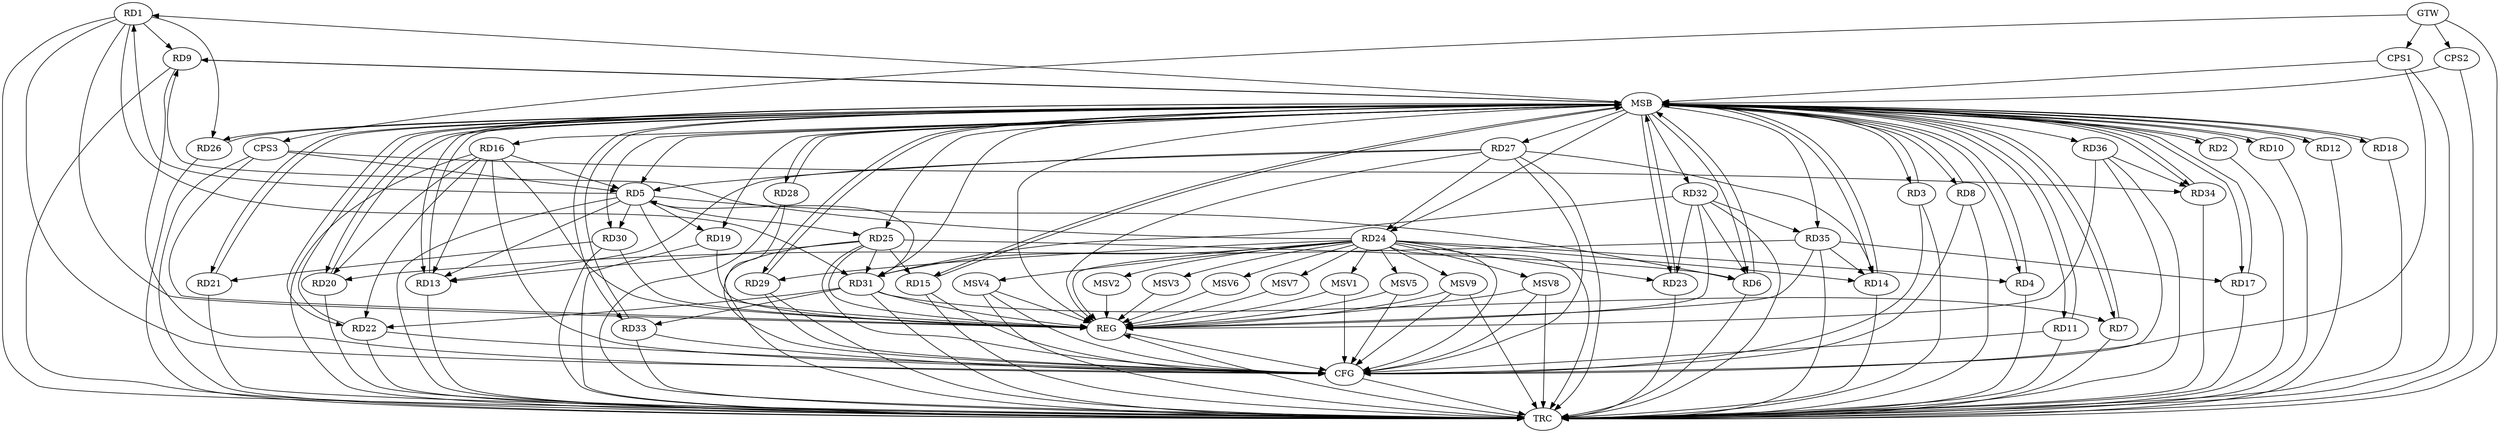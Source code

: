 strict digraph G {
  RD1 [ label="RD1" ];
  RD2 [ label="RD2" ];
  RD3 [ label="RD3" ];
  RD4 [ label="RD4" ];
  RD5 [ label="RD5" ];
  RD6 [ label="RD6" ];
  RD7 [ label="RD7" ];
  RD8 [ label="RD8" ];
  RD9 [ label="RD9" ];
  RD10 [ label="RD10" ];
  RD11 [ label="RD11" ];
  RD12 [ label="RD12" ];
  RD13 [ label="RD13" ];
  RD14 [ label="RD14" ];
  RD15 [ label="RD15" ];
  RD16 [ label="RD16" ];
  RD17 [ label="RD17" ];
  RD18 [ label="RD18" ];
  RD19 [ label="RD19" ];
  RD20 [ label="RD20" ];
  RD21 [ label="RD21" ];
  RD22 [ label="RD22" ];
  RD23 [ label="RD23" ];
  RD24 [ label="RD24" ];
  RD25 [ label="RD25" ];
  RD26 [ label="RD26" ];
  RD27 [ label="RD27" ];
  RD28 [ label="RD28" ];
  RD29 [ label="RD29" ];
  RD30 [ label="RD30" ];
  RD31 [ label="RD31" ];
  RD32 [ label="RD32" ];
  RD33 [ label="RD33" ];
  RD34 [ label="RD34" ];
  RD35 [ label="RD35" ];
  RD36 [ label="RD36" ];
  CPS1 [ label="CPS1" ];
  CPS2 [ label="CPS2" ];
  CPS3 [ label="CPS3" ];
  GTW [ label="GTW" ];
  REG [ label="REG" ];
  MSB [ label="MSB" ];
  CFG [ label="CFG" ];
  TRC [ label="TRC" ];
  MSV1 [ label="MSV1" ];
  MSV2 [ label="MSV2" ];
  MSV3 [ label="MSV3" ];
  MSV4 [ label="MSV4" ];
  MSV5 [ label="MSV5" ];
  MSV6 [ label="MSV6" ];
  MSV7 [ label="MSV7" ];
  MSV8 [ label="MSV8" ];
  MSV9 [ label="MSV9" ];
  RD5 -> RD1;
  RD1 -> RD9;
  RD1 -> RD26;
  RD1 -> RD31;
  RD24 -> RD4;
  RD5 -> RD6;
  RD5 -> RD13;
  RD16 -> RD5;
  RD5 -> RD19;
  RD5 -> RD25;
  RD27 -> RD5;
  RD5 -> RD30;
  RD31 -> RD5;
  RD25 -> RD6;
  RD32 -> RD6;
  RD31 -> RD7;
  RD24 -> RD9;
  RD16 -> RD13;
  RD25 -> RD13;
  RD27 -> RD13;
  RD24 -> RD14;
  RD27 -> RD14;
  RD35 -> RD14;
  RD25 -> RD15;
  RD16 -> RD20;
  RD16 -> RD22;
  RD35 -> RD17;
  RD35 -> RD20;
  RD30 -> RD21;
  RD31 -> RD22;
  RD24 -> RD23;
  RD32 -> RD23;
  RD27 -> RD24;
  RD24 -> RD29;
  RD24 -> RD31;
  RD25 -> RD31;
  RD32 -> RD31;
  RD31 -> RD33;
  RD32 -> RD35;
  RD36 -> RD34;
  CPS3 -> RD34;
  CPS3 -> RD5;
  GTW -> CPS1;
  GTW -> CPS2;
  GTW -> CPS3;
  RD1 -> REG;
  RD5 -> REG;
  RD16 -> REG;
  RD19 -> REG;
  RD24 -> REG;
  RD25 -> REG;
  RD27 -> REG;
  RD30 -> REG;
  RD31 -> REG;
  RD32 -> REG;
  RD35 -> REG;
  RD36 -> REG;
  CPS3 -> REG;
  RD2 -> MSB;
  MSB -> RD5;
  MSB -> RD15;
  MSB -> RD17;
  MSB -> RD28;
  MSB -> RD34;
  MSB -> REG;
  RD3 -> MSB;
  MSB -> RD2;
  MSB -> RD7;
  MSB -> RD14;
  MSB -> RD20;
  MSB -> RD25;
  RD4 -> MSB;
  MSB -> RD1;
  MSB -> RD23;
  MSB -> RD35;
  RD6 -> MSB;
  MSB -> RD19;
  MSB -> RD26;
  MSB -> RD30;
  MSB -> RD33;
  RD7 -> MSB;
  MSB -> RD12;
  RD8 -> MSB;
  MSB -> RD21;
  MSB -> RD22;
  RD9 -> MSB;
  MSB -> RD32;
  RD10 -> MSB;
  MSB -> RD3;
  MSB -> RD13;
  MSB -> RD18;
  MSB -> RD29;
  RD11 -> MSB;
  MSB -> RD4;
  RD12 -> MSB;
  MSB -> RD8;
  MSB -> RD9;
  RD13 -> MSB;
  MSB -> RD24;
  RD14 -> MSB;
  MSB -> RD16;
  RD15 -> MSB;
  MSB -> RD11;
  MSB -> RD36;
  RD17 -> MSB;
  RD18 -> MSB;
  RD20 -> MSB;
  MSB -> RD10;
  MSB -> RD31;
  RD21 -> MSB;
  MSB -> RD27;
  RD22 -> MSB;
  RD23 -> MSB;
  RD26 -> MSB;
  RD28 -> MSB;
  RD29 -> MSB;
  RD33 -> MSB;
  MSB -> RD6;
  RD34 -> MSB;
  CPS1 -> MSB;
  CPS2 -> MSB;
  RD1 -> CFG;
  RD8 -> CFG;
  RD11 -> CFG;
  RD25 -> CFG;
  RD9 -> CFG;
  RD16 -> CFG;
  CPS1 -> CFG;
  RD33 -> CFG;
  RD28 -> CFG;
  RD27 -> CFG;
  RD24 -> CFG;
  RD15 -> CFG;
  RD22 -> CFG;
  RD29 -> CFG;
  RD36 -> CFG;
  RD3 -> CFG;
  REG -> CFG;
  RD1 -> TRC;
  RD2 -> TRC;
  RD3 -> TRC;
  RD4 -> TRC;
  RD5 -> TRC;
  RD6 -> TRC;
  RD7 -> TRC;
  RD8 -> TRC;
  RD9 -> TRC;
  RD10 -> TRC;
  RD11 -> TRC;
  RD12 -> TRC;
  RD13 -> TRC;
  RD14 -> TRC;
  RD15 -> TRC;
  RD16 -> TRC;
  RD17 -> TRC;
  RD18 -> TRC;
  RD19 -> TRC;
  RD20 -> TRC;
  RD21 -> TRC;
  RD22 -> TRC;
  RD23 -> TRC;
  RD24 -> TRC;
  RD25 -> TRC;
  RD26 -> TRC;
  RD27 -> TRC;
  RD28 -> TRC;
  RD29 -> TRC;
  RD30 -> TRC;
  RD31 -> TRC;
  RD32 -> TRC;
  RD33 -> TRC;
  RD34 -> TRC;
  RD35 -> TRC;
  RD36 -> TRC;
  CPS1 -> TRC;
  CPS2 -> TRC;
  CPS3 -> TRC;
  GTW -> TRC;
  CFG -> TRC;
  TRC -> REG;
  RD24 -> MSV1;
  MSV1 -> REG;
  MSV1 -> CFG;
  RD24 -> MSV2;
  RD24 -> MSV3;
  RD24 -> MSV4;
  RD24 -> MSV5;
  RD24 -> MSV6;
  MSV2 -> REG;
  MSV3 -> REG;
  MSV4 -> REG;
  MSV4 -> TRC;
  MSV4 -> CFG;
  MSV5 -> REG;
  MSV5 -> CFG;
  MSV6 -> REG;
  RD24 -> MSV7;
  RD24 -> MSV8;
  RD24 -> MSV9;
  MSV7 -> REG;
  MSV8 -> REG;
  MSV8 -> TRC;
  MSV8 -> CFG;
  MSV9 -> REG;
  MSV9 -> TRC;
  MSV9 -> CFG;
}
